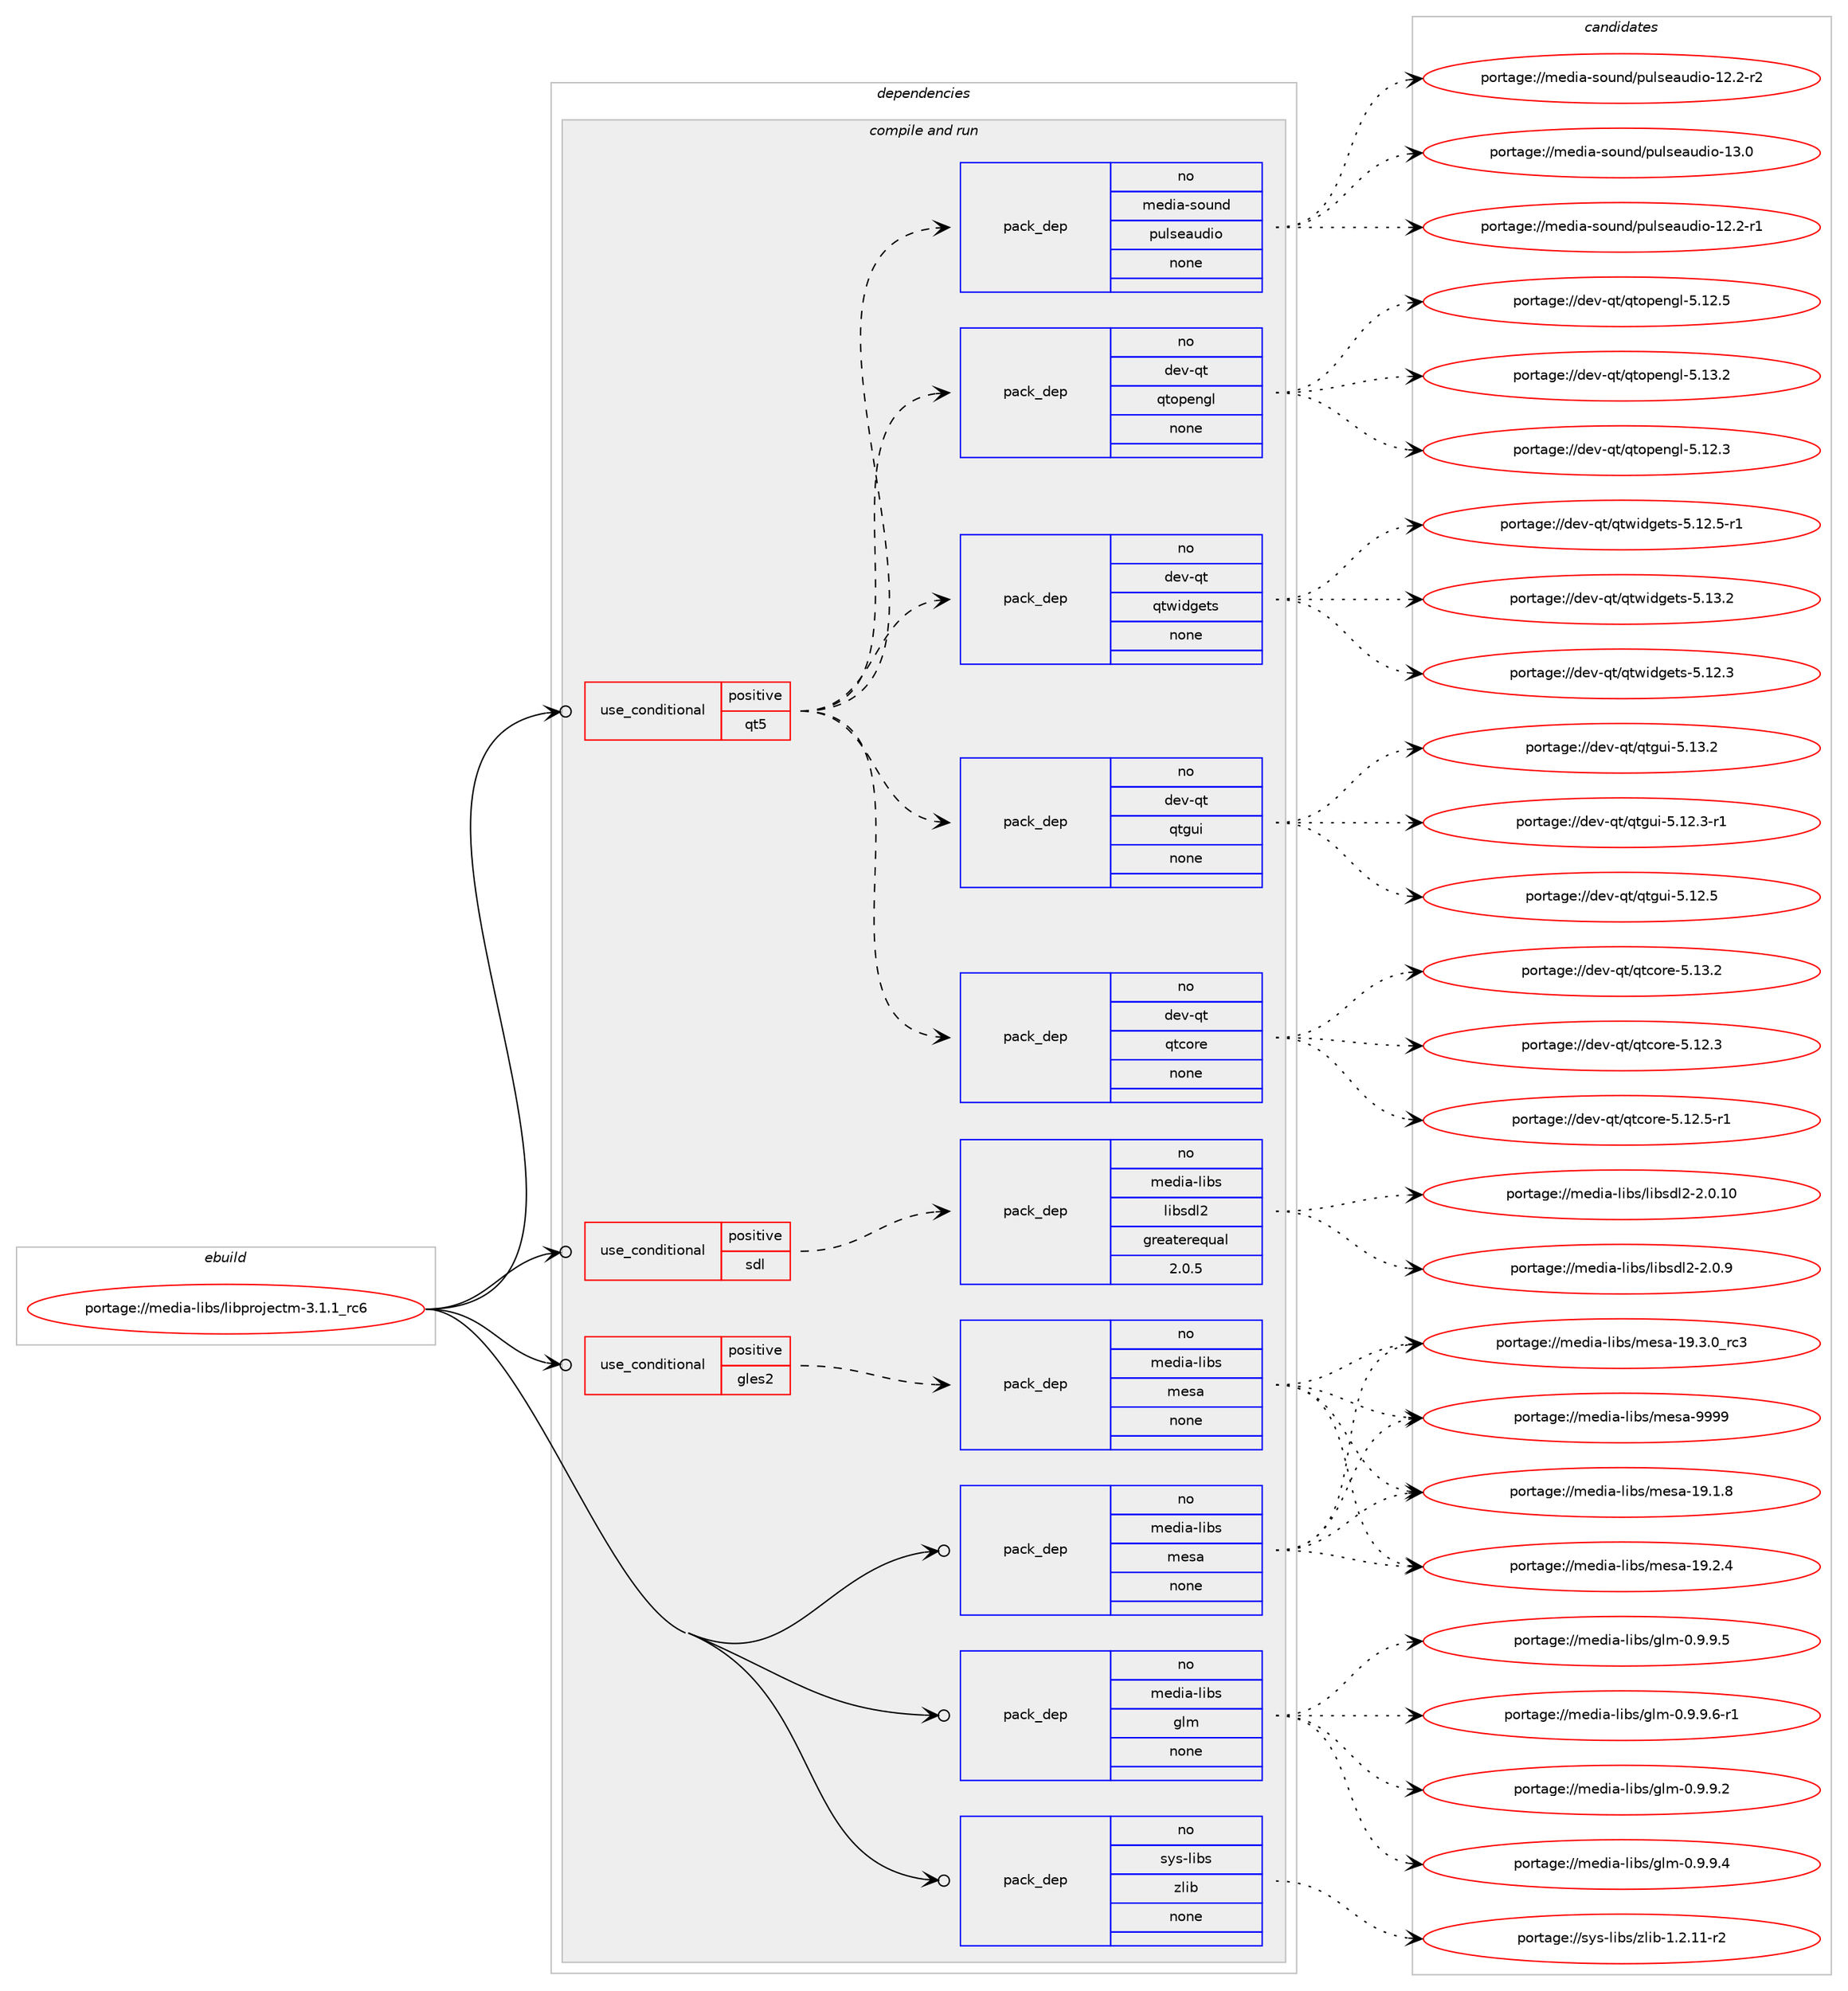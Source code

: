 digraph prolog {

# *************
# Graph options
# *************

newrank=true;
concentrate=true;
compound=true;
graph [rankdir=LR,fontname=Helvetica,fontsize=10,ranksep=1.5];#, ranksep=2.5, nodesep=0.2];
edge  [arrowhead=vee];
node  [fontname=Helvetica,fontsize=10];

# **********
# The ebuild
# **********

subgraph cluster_leftcol {
color=gray;
rank=same;
label=<<i>ebuild</i>>;
id [label="portage://media-libs/libprojectm-3.1.1_rc6", color=red, width=4, href="../media-libs/libprojectm-3.1.1_rc6.svg"];
}

# ****************
# The dependencies
# ****************

subgraph cluster_midcol {
color=gray;
label=<<i>dependencies</i>>;
subgraph cluster_compile {
fillcolor="#eeeeee";
style=filled;
label=<<i>compile</i>>;
}
subgraph cluster_compileandrun {
fillcolor="#eeeeee";
style=filled;
label=<<i>compile and run</i>>;
subgraph cond80203 {
dependency321291 [label=<<TABLE BORDER="0" CELLBORDER="1" CELLSPACING="0" CELLPADDING="4"><TR><TD ROWSPAN="3" CELLPADDING="10">use_conditional</TD></TR><TR><TD>positive</TD></TR><TR><TD>gles2</TD></TR></TABLE>>, shape=none, color=red];
subgraph pack235849 {
dependency321292 [label=<<TABLE BORDER="0" CELLBORDER="1" CELLSPACING="0" CELLPADDING="4" WIDTH="220"><TR><TD ROWSPAN="6" CELLPADDING="30">pack_dep</TD></TR><TR><TD WIDTH="110">no</TD></TR><TR><TD>media-libs</TD></TR><TR><TD>mesa</TD></TR><TR><TD>none</TD></TR><TR><TD></TD></TR></TABLE>>, shape=none, color=blue];
}
dependency321291:e -> dependency321292:w [weight=20,style="dashed",arrowhead="vee"];
}
id:e -> dependency321291:w [weight=20,style="solid",arrowhead="odotvee"];
subgraph cond80204 {
dependency321293 [label=<<TABLE BORDER="0" CELLBORDER="1" CELLSPACING="0" CELLPADDING="4"><TR><TD ROWSPAN="3" CELLPADDING="10">use_conditional</TD></TR><TR><TD>positive</TD></TR><TR><TD>qt5</TD></TR></TABLE>>, shape=none, color=red];
subgraph pack235850 {
dependency321294 [label=<<TABLE BORDER="0" CELLBORDER="1" CELLSPACING="0" CELLPADDING="4" WIDTH="220"><TR><TD ROWSPAN="6" CELLPADDING="30">pack_dep</TD></TR><TR><TD WIDTH="110">no</TD></TR><TR><TD>dev-qt</TD></TR><TR><TD>qtcore</TD></TR><TR><TD>none</TD></TR><TR><TD></TD></TR></TABLE>>, shape=none, color=blue];
}
dependency321293:e -> dependency321294:w [weight=20,style="dashed",arrowhead="vee"];
subgraph pack235851 {
dependency321295 [label=<<TABLE BORDER="0" CELLBORDER="1" CELLSPACING="0" CELLPADDING="4" WIDTH="220"><TR><TD ROWSPAN="6" CELLPADDING="30">pack_dep</TD></TR><TR><TD WIDTH="110">no</TD></TR><TR><TD>dev-qt</TD></TR><TR><TD>qtgui</TD></TR><TR><TD>none</TD></TR><TR><TD></TD></TR></TABLE>>, shape=none, color=blue];
}
dependency321293:e -> dependency321295:w [weight=20,style="dashed",arrowhead="vee"];
subgraph pack235852 {
dependency321296 [label=<<TABLE BORDER="0" CELLBORDER="1" CELLSPACING="0" CELLPADDING="4" WIDTH="220"><TR><TD ROWSPAN="6" CELLPADDING="30">pack_dep</TD></TR><TR><TD WIDTH="110">no</TD></TR><TR><TD>dev-qt</TD></TR><TR><TD>qtwidgets</TD></TR><TR><TD>none</TD></TR><TR><TD></TD></TR></TABLE>>, shape=none, color=blue];
}
dependency321293:e -> dependency321296:w [weight=20,style="dashed",arrowhead="vee"];
subgraph pack235853 {
dependency321297 [label=<<TABLE BORDER="0" CELLBORDER="1" CELLSPACING="0" CELLPADDING="4" WIDTH="220"><TR><TD ROWSPAN="6" CELLPADDING="30">pack_dep</TD></TR><TR><TD WIDTH="110">no</TD></TR><TR><TD>dev-qt</TD></TR><TR><TD>qtopengl</TD></TR><TR><TD>none</TD></TR><TR><TD></TD></TR></TABLE>>, shape=none, color=blue];
}
dependency321293:e -> dependency321297:w [weight=20,style="dashed",arrowhead="vee"];
subgraph pack235854 {
dependency321298 [label=<<TABLE BORDER="0" CELLBORDER="1" CELLSPACING="0" CELLPADDING="4" WIDTH="220"><TR><TD ROWSPAN="6" CELLPADDING="30">pack_dep</TD></TR><TR><TD WIDTH="110">no</TD></TR><TR><TD>media-sound</TD></TR><TR><TD>pulseaudio</TD></TR><TR><TD>none</TD></TR><TR><TD></TD></TR></TABLE>>, shape=none, color=blue];
}
dependency321293:e -> dependency321298:w [weight=20,style="dashed",arrowhead="vee"];
}
id:e -> dependency321293:w [weight=20,style="solid",arrowhead="odotvee"];
subgraph cond80205 {
dependency321299 [label=<<TABLE BORDER="0" CELLBORDER="1" CELLSPACING="0" CELLPADDING="4"><TR><TD ROWSPAN="3" CELLPADDING="10">use_conditional</TD></TR><TR><TD>positive</TD></TR><TR><TD>sdl</TD></TR></TABLE>>, shape=none, color=red];
subgraph pack235855 {
dependency321300 [label=<<TABLE BORDER="0" CELLBORDER="1" CELLSPACING="0" CELLPADDING="4" WIDTH="220"><TR><TD ROWSPAN="6" CELLPADDING="30">pack_dep</TD></TR><TR><TD WIDTH="110">no</TD></TR><TR><TD>media-libs</TD></TR><TR><TD>libsdl2</TD></TR><TR><TD>greaterequal</TD></TR><TR><TD>2.0.5</TD></TR></TABLE>>, shape=none, color=blue];
}
dependency321299:e -> dependency321300:w [weight=20,style="dashed",arrowhead="vee"];
}
id:e -> dependency321299:w [weight=20,style="solid",arrowhead="odotvee"];
subgraph pack235856 {
dependency321301 [label=<<TABLE BORDER="0" CELLBORDER="1" CELLSPACING="0" CELLPADDING="4" WIDTH="220"><TR><TD ROWSPAN="6" CELLPADDING="30">pack_dep</TD></TR><TR><TD WIDTH="110">no</TD></TR><TR><TD>media-libs</TD></TR><TR><TD>glm</TD></TR><TR><TD>none</TD></TR><TR><TD></TD></TR></TABLE>>, shape=none, color=blue];
}
id:e -> dependency321301:w [weight=20,style="solid",arrowhead="odotvee"];
subgraph pack235857 {
dependency321302 [label=<<TABLE BORDER="0" CELLBORDER="1" CELLSPACING="0" CELLPADDING="4" WIDTH="220"><TR><TD ROWSPAN="6" CELLPADDING="30">pack_dep</TD></TR><TR><TD WIDTH="110">no</TD></TR><TR><TD>media-libs</TD></TR><TR><TD>mesa</TD></TR><TR><TD>none</TD></TR><TR><TD></TD></TR></TABLE>>, shape=none, color=blue];
}
id:e -> dependency321302:w [weight=20,style="solid",arrowhead="odotvee"];
subgraph pack235858 {
dependency321303 [label=<<TABLE BORDER="0" CELLBORDER="1" CELLSPACING="0" CELLPADDING="4" WIDTH="220"><TR><TD ROWSPAN="6" CELLPADDING="30">pack_dep</TD></TR><TR><TD WIDTH="110">no</TD></TR><TR><TD>sys-libs</TD></TR><TR><TD>zlib</TD></TR><TR><TD>none</TD></TR><TR><TD></TD></TR></TABLE>>, shape=none, color=blue];
}
id:e -> dependency321303:w [weight=20,style="solid",arrowhead="odotvee"];
}
subgraph cluster_run {
fillcolor="#eeeeee";
style=filled;
label=<<i>run</i>>;
}
}

# **************
# The candidates
# **************

subgraph cluster_choices {
rank=same;
color=gray;
label=<<i>candidates</i>>;

subgraph choice235849 {
color=black;
nodesep=1;
choiceportage109101100105974510810598115471091011159745495746494656 [label="portage://media-libs/mesa-19.1.8", color=red, width=4,href="../media-libs/mesa-19.1.8.svg"];
choiceportage109101100105974510810598115471091011159745495746504652 [label="portage://media-libs/mesa-19.2.4", color=red, width=4,href="../media-libs/mesa-19.2.4.svg"];
choiceportage109101100105974510810598115471091011159745495746514648951149951 [label="portage://media-libs/mesa-19.3.0_rc3", color=red, width=4,href="../media-libs/mesa-19.3.0_rc3.svg"];
choiceportage10910110010597451081059811547109101115974557575757 [label="portage://media-libs/mesa-9999", color=red, width=4,href="../media-libs/mesa-9999.svg"];
dependency321292:e -> choiceportage109101100105974510810598115471091011159745495746494656:w [style=dotted,weight="100"];
dependency321292:e -> choiceportage109101100105974510810598115471091011159745495746504652:w [style=dotted,weight="100"];
dependency321292:e -> choiceportage109101100105974510810598115471091011159745495746514648951149951:w [style=dotted,weight="100"];
dependency321292:e -> choiceportage10910110010597451081059811547109101115974557575757:w [style=dotted,weight="100"];
}
subgraph choice235850 {
color=black;
nodesep=1;
choiceportage10010111845113116471131169911111410145534649504651 [label="portage://dev-qt/qtcore-5.12.3", color=red, width=4,href="../dev-qt/qtcore-5.12.3.svg"];
choiceportage100101118451131164711311699111114101455346495046534511449 [label="portage://dev-qt/qtcore-5.12.5-r1", color=red, width=4,href="../dev-qt/qtcore-5.12.5-r1.svg"];
choiceportage10010111845113116471131169911111410145534649514650 [label="portage://dev-qt/qtcore-5.13.2", color=red, width=4,href="../dev-qt/qtcore-5.13.2.svg"];
dependency321294:e -> choiceportage10010111845113116471131169911111410145534649504651:w [style=dotted,weight="100"];
dependency321294:e -> choiceportage100101118451131164711311699111114101455346495046534511449:w [style=dotted,weight="100"];
dependency321294:e -> choiceportage10010111845113116471131169911111410145534649514650:w [style=dotted,weight="100"];
}
subgraph choice235851 {
color=black;
nodesep=1;
choiceportage1001011184511311647113116103117105455346495046514511449 [label="portage://dev-qt/qtgui-5.12.3-r1", color=red, width=4,href="../dev-qt/qtgui-5.12.3-r1.svg"];
choiceportage100101118451131164711311610311710545534649504653 [label="portage://dev-qt/qtgui-5.12.5", color=red, width=4,href="../dev-qt/qtgui-5.12.5.svg"];
choiceportage100101118451131164711311610311710545534649514650 [label="portage://dev-qt/qtgui-5.13.2", color=red, width=4,href="../dev-qt/qtgui-5.13.2.svg"];
dependency321295:e -> choiceportage1001011184511311647113116103117105455346495046514511449:w [style=dotted,weight="100"];
dependency321295:e -> choiceportage100101118451131164711311610311710545534649504653:w [style=dotted,weight="100"];
dependency321295:e -> choiceportage100101118451131164711311610311710545534649514650:w [style=dotted,weight="100"];
}
subgraph choice235852 {
color=black;
nodesep=1;
choiceportage100101118451131164711311611910510010310111611545534649504651 [label="portage://dev-qt/qtwidgets-5.12.3", color=red, width=4,href="../dev-qt/qtwidgets-5.12.3.svg"];
choiceportage1001011184511311647113116119105100103101116115455346495046534511449 [label="portage://dev-qt/qtwidgets-5.12.5-r1", color=red, width=4,href="../dev-qt/qtwidgets-5.12.5-r1.svg"];
choiceportage100101118451131164711311611910510010310111611545534649514650 [label="portage://dev-qt/qtwidgets-5.13.2", color=red, width=4,href="../dev-qt/qtwidgets-5.13.2.svg"];
dependency321296:e -> choiceportage100101118451131164711311611910510010310111611545534649504651:w [style=dotted,weight="100"];
dependency321296:e -> choiceportage1001011184511311647113116119105100103101116115455346495046534511449:w [style=dotted,weight="100"];
dependency321296:e -> choiceportage100101118451131164711311611910510010310111611545534649514650:w [style=dotted,weight="100"];
}
subgraph choice235853 {
color=black;
nodesep=1;
choiceportage100101118451131164711311611111210111010310845534649504651 [label="portage://dev-qt/qtopengl-5.12.3", color=red, width=4,href="../dev-qt/qtopengl-5.12.3.svg"];
choiceportage100101118451131164711311611111210111010310845534649504653 [label="portage://dev-qt/qtopengl-5.12.5", color=red, width=4,href="../dev-qt/qtopengl-5.12.5.svg"];
choiceportage100101118451131164711311611111210111010310845534649514650 [label="portage://dev-qt/qtopengl-5.13.2", color=red, width=4,href="../dev-qt/qtopengl-5.13.2.svg"];
dependency321297:e -> choiceportage100101118451131164711311611111210111010310845534649504651:w [style=dotted,weight="100"];
dependency321297:e -> choiceportage100101118451131164711311611111210111010310845534649504653:w [style=dotted,weight="100"];
dependency321297:e -> choiceportage100101118451131164711311611111210111010310845534649514650:w [style=dotted,weight="100"];
}
subgraph choice235854 {
color=black;
nodesep=1;
choiceportage1091011001059745115111117110100471121171081151019711710010511145495046504511449 [label="portage://media-sound/pulseaudio-12.2-r1", color=red, width=4,href="../media-sound/pulseaudio-12.2-r1.svg"];
choiceportage1091011001059745115111117110100471121171081151019711710010511145495046504511450 [label="portage://media-sound/pulseaudio-12.2-r2", color=red, width=4,href="../media-sound/pulseaudio-12.2-r2.svg"];
choiceportage109101100105974511511111711010047112117108115101971171001051114549514648 [label="portage://media-sound/pulseaudio-13.0", color=red, width=4,href="../media-sound/pulseaudio-13.0.svg"];
dependency321298:e -> choiceportage1091011001059745115111117110100471121171081151019711710010511145495046504511449:w [style=dotted,weight="100"];
dependency321298:e -> choiceportage1091011001059745115111117110100471121171081151019711710010511145495046504511450:w [style=dotted,weight="100"];
dependency321298:e -> choiceportage109101100105974511511111711010047112117108115101971171001051114549514648:w [style=dotted,weight="100"];
}
subgraph choice235855 {
color=black;
nodesep=1;
choiceportage10910110010597451081059811547108105981151001085045504648464948 [label="portage://media-libs/libsdl2-2.0.10", color=red, width=4,href="../media-libs/libsdl2-2.0.10.svg"];
choiceportage109101100105974510810598115471081059811510010850455046484657 [label="portage://media-libs/libsdl2-2.0.9", color=red, width=4,href="../media-libs/libsdl2-2.0.9.svg"];
dependency321300:e -> choiceportage10910110010597451081059811547108105981151001085045504648464948:w [style=dotted,weight="100"];
dependency321300:e -> choiceportage109101100105974510810598115471081059811510010850455046484657:w [style=dotted,weight="100"];
}
subgraph choice235856 {
color=black;
nodesep=1;
choiceportage109101100105974510810598115471031081094548465746574650 [label="portage://media-libs/glm-0.9.9.2", color=red, width=4,href="../media-libs/glm-0.9.9.2.svg"];
choiceportage109101100105974510810598115471031081094548465746574652 [label="portage://media-libs/glm-0.9.9.4", color=red, width=4,href="../media-libs/glm-0.9.9.4.svg"];
choiceportage109101100105974510810598115471031081094548465746574653 [label="portage://media-libs/glm-0.9.9.5", color=red, width=4,href="../media-libs/glm-0.9.9.5.svg"];
choiceportage1091011001059745108105981154710310810945484657465746544511449 [label="portage://media-libs/glm-0.9.9.6-r1", color=red, width=4,href="../media-libs/glm-0.9.9.6-r1.svg"];
dependency321301:e -> choiceportage109101100105974510810598115471031081094548465746574650:w [style=dotted,weight="100"];
dependency321301:e -> choiceportage109101100105974510810598115471031081094548465746574652:w [style=dotted,weight="100"];
dependency321301:e -> choiceportage109101100105974510810598115471031081094548465746574653:w [style=dotted,weight="100"];
dependency321301:e -> choiceportage1091011001059745108105981154710310810945484657465746544511449:w [style=dotted,weight="100"];
}
subgraph choice235857 {
color=black;
nodesep=1;
choiceportage109101100105974510810598115471091011159745495746494656 [label="portage://media-libs/mesa-19.1.8", color=red, width=4,href="../media-libs/mesa-19.1.8.svg"];
choiceportage109101100105974510810598115471091011159745495746504652 [label="portage://media-libs/mesa-19.2.4", color=red, width=4,href="../media-libs/mesa-19.2.4.svg"];
choiceportage109101100105974510810598115471091011159745495746514648951149951 [label="portage://media-libs/mesa-19.3.0_rc3", color=red, width=4,href="../media-libs/mesa-19.3.0_rc3.svg"];
choiceportage10910110010597451081059811547109101115974557575757 [label="portage://media-libs/mesa-9999", color=red, width=4,href="../media-libs/mesa-9999.svg"];
dependency321302:e -> choiceportage109101100105974510810598115471091011159745495746494656:w [style=dotted,weight="100"];
dependency321302:e -> choiceportage109101100105974510810598115471091011159745495746504652:w [style=dotted,weight="100"];
dependency321302:e -> choiceportage109101100105974510810598115471091011159745495746514648951149951:w [style=dotted,weight="100"];
dependency321302:e -> choiceportage10910110010597451081059811547109101115974557575757:w [style=dotted,weight="100"];
}
subgraph choice235858 {
color=black;
nodesep=1;
choiceportage11512111545108105981154712210810598454946504649494511450 [label="portage://sys-libs/zlib-1.2.11-r2", color=red, width=4,href="../sys-libs/zlib-1.2.11-r2.svg"];
dependency321303:e -> choiceportage11512111545108105981154712210810598454946504649494511450:w [style=dotted,weight="100"];
}
}

}
